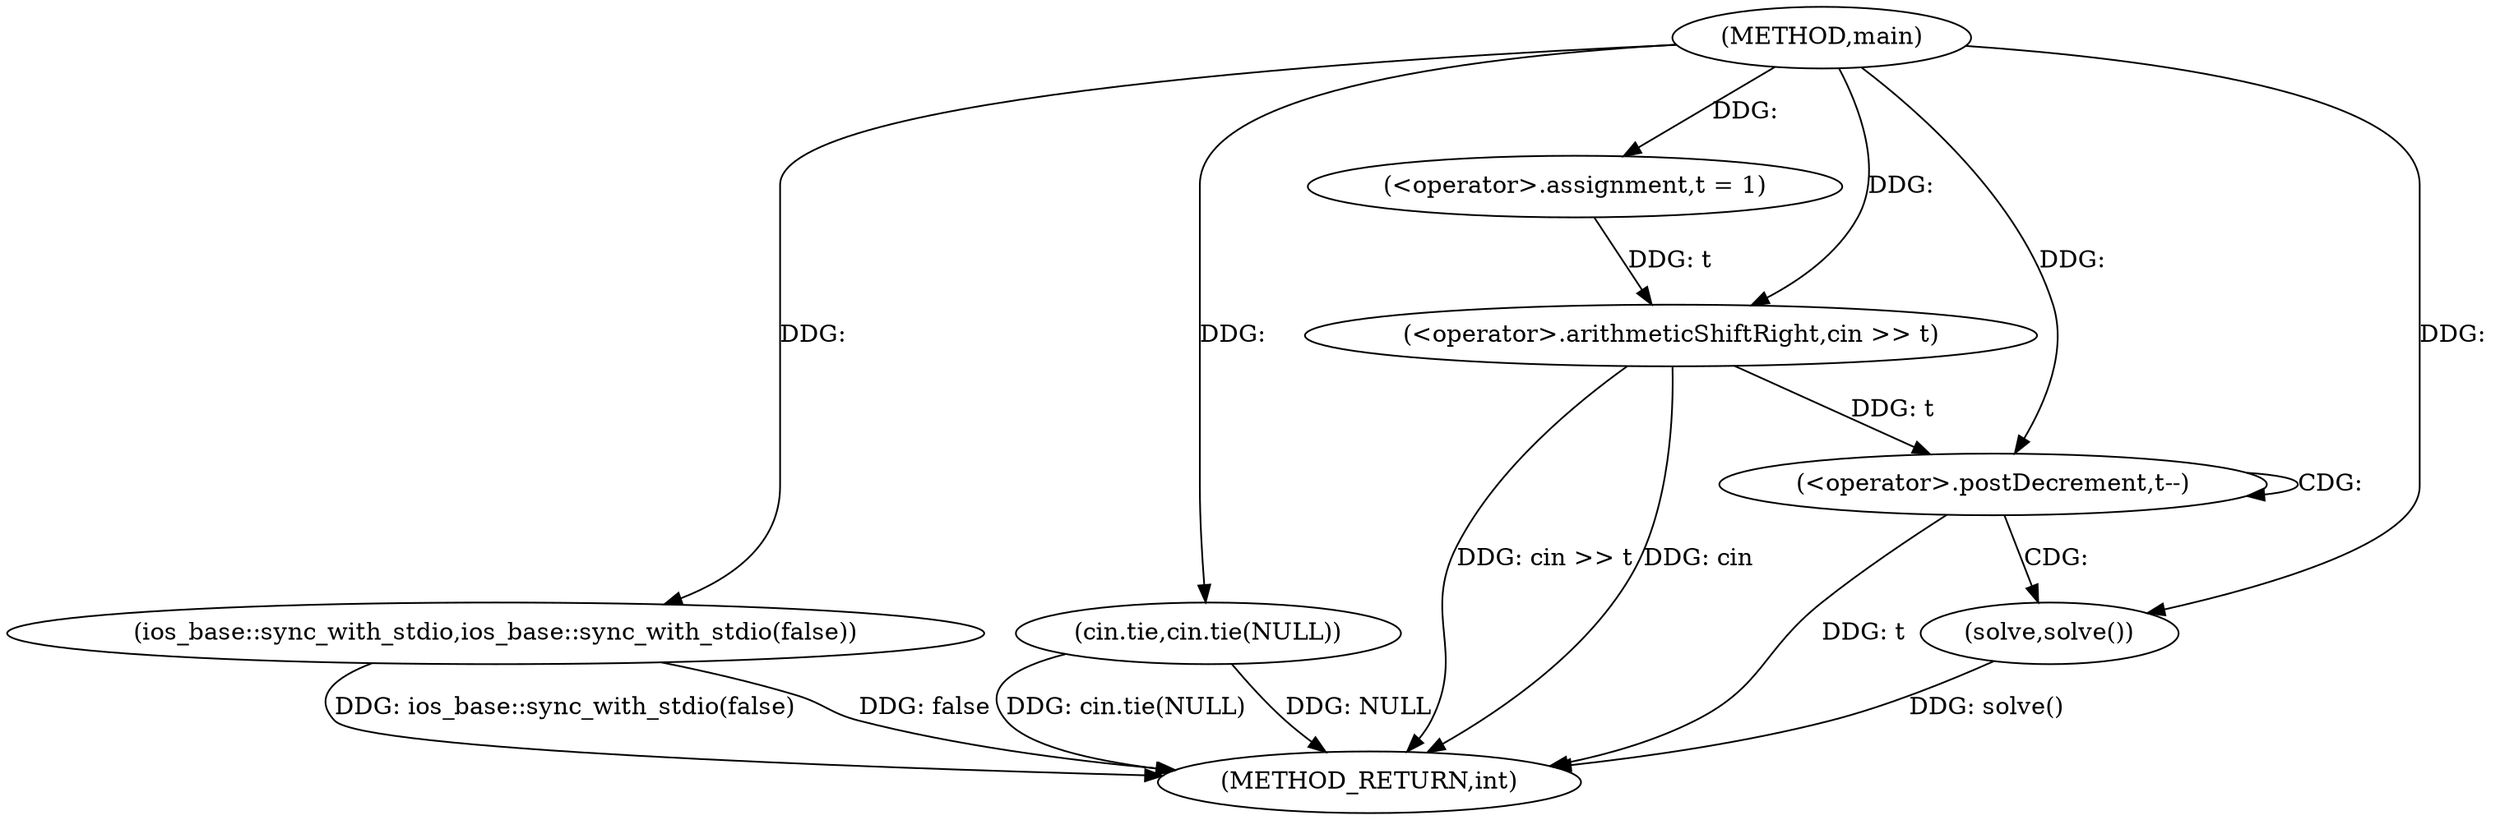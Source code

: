digraph "main" {  
"1000194" [label = "(METHOD,main)" ]
"1000212" [label = "(METHOD_RETURN,int)" ]
"1000196" [label = "(ios_base::sync_with_stdio,ios_base::sync_with_stdio(false))" ]
"1000198" [label = "(cin.tie,cin.tie(NULL))" ]
"1000201" [label = "(<operator>.assignment,t = 1)" ]
"1000204" [label = "(<operator>.arithmeticShiftRight,cin >> t)" ]
"1000208" [label = "(<operator>.postDecrement,t--)" ]
"1000211" [label = "(solve,solve())" ]
  "1000196" -> "1000212"  [ label = "DDG: ios_base::sync_with_stdio(false)"] 
  "1000198" -> "1000212"  [ label = "DDG: cin.tie(NULL)"] 
  "1000204" -> "1000212"  [ label = "DDG: cin >> t"] 
  "1000208" -> "1000212"  [ label = "DDG: t"] 
  "1000211" -> "1000212"  [ label = "DDG: solve()"] 
  "1000204" -> "1000212"  [ label = "DDG: cin"] 
  "1000196" -> "1000212"  [ label = "DDG: false"] 
  "1000198" -> "1000212"  [ label = "DDG: NULL"] 
  "1000194" -> "1000201"  [ label = "DDG: "] 
  "1000194" -> "1000196"  [ label = "DDG: "] 
  "1000194" -> "1000198"  [ label = "DDG: "] 
  "1000194" -> "1000204"  [ label = "DDG: "] 
  "1000201" -> "1000204"  [ label = "DDG: t"] 
  "1000204" -> "1000208"  [ label = "DDG: t"] 
  "1000194" -> "1000208"  [ label = "DDG: "] 
  "1000194" -> "1000211"  [ label = "DDG: "] 
  "1000208" -> "1000208"  [ label = "CDG: "] 
  "1000208" -> "1000211"  [ label = "CDG: "] 
}
